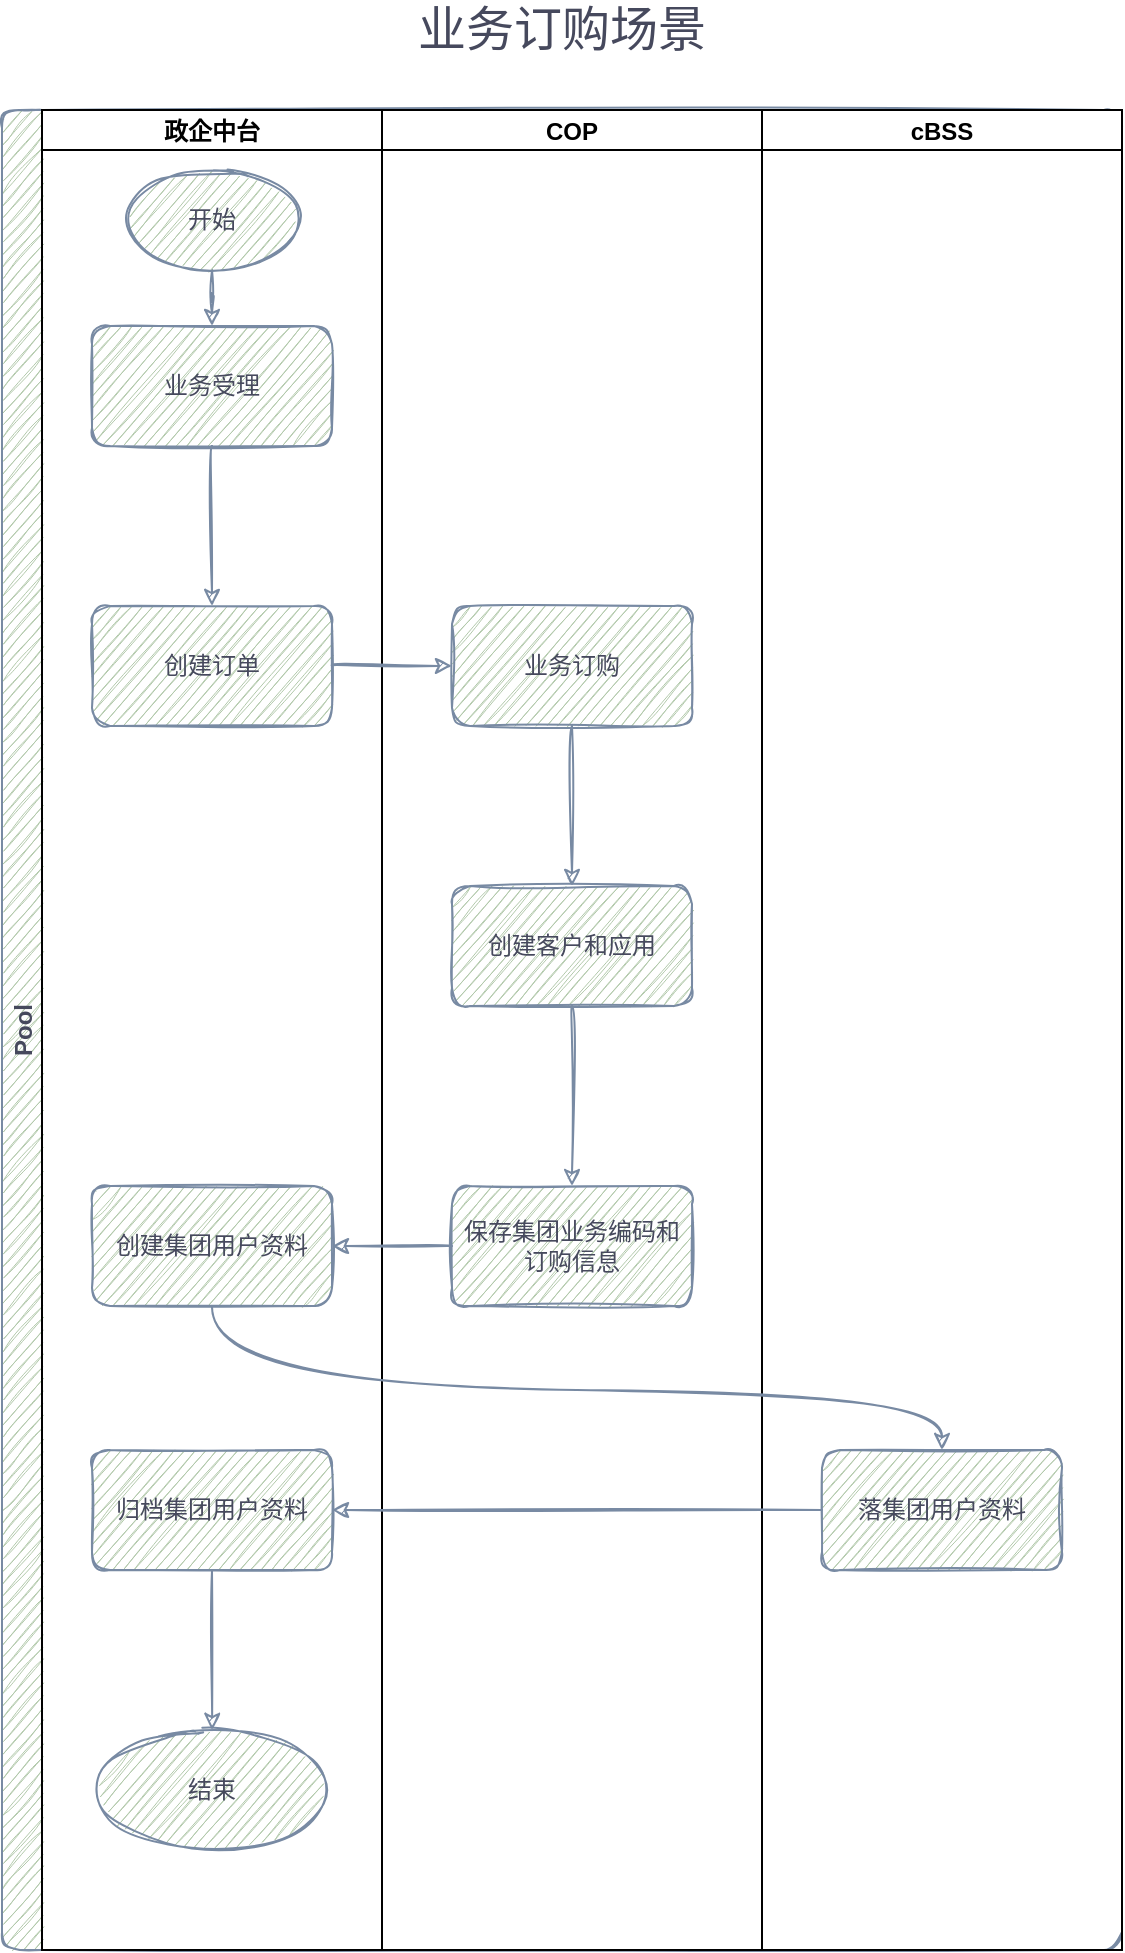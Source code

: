 <mxfile version="16.0.0" type="github">
  <diagram id="1N8k5WOfIDqrx_oH_IDB" name="第 1 页">
    <mxGraphModel dx="1422" dy="794" grid="1" gridSize="10" guides="1" tooltips="1" connect="1" arrows="1" fold="1" page="1" pageScale="1" pageWidth="827" pageHeight="1169" math="0" shadow="0">
      <root>
        <mxCell id="0" />
        <mxCell id="1" parent="0" />
        <mxCell id="f1x8mG7oKjL7UlrrwhCl-1" value="&lt;span style=&quot;font-size: 24px&quot;&gt;业务订购场景&lt;/span&gt;" style="text;html=1;strokeColor=none;fillColor=none;align=center;verticalAlign=middle;whiteSpace=wrap;rounded=0;sketch=1;fontColor=#46495D;" vertex="1" parent="1">
          <mxGeometry x="300" y="100" width="180" height="20" as="geometry" />
        </mxCell>
        <mxCell id="f1x8mG7oKjL7UlrrwhCl-2" value="Pool" style="swimlane;childLayout=stackLayout;resizeParent=1;resizeParentMax=0;startSize=20;horizontal=0;horizontalStack=1;rounded=1;sketch=1;fontColor=#46495D;strokeColor=#788AA3;fillColor=#B2C9AB;" vertex="1" parent="1">
          <mxGeometry x="110" y="150" width="560" height="920" as="geometry" />
        </mxCell>
        <mxCell id="f1x8mG7oKjL7UlrrwhCl-3" value="政企中台" style="swimlane;startSize=20;" vertex="1" parent="f1x8mG7oKjL7UlrrwhCl-2">
          <mxGeometry x="20" width="170" height="920" as="geometry" />
        </mxCell>
        <mxCell id="f1x8mG7oKjL7UlrrwhCl-4" value="" style="edgeStyle=orthogonalEdgeStyle;curved=1;rounded=1;sketch=1;orthogonalLoop=1;jettySize=auto;html=1;fontColor=#46495D;strokeColor=#788AA3;fillColor=#B2C9AB;" edge="1" parent="f1x8mG7oKjL7UlrrwhCl-3" source="f1x8mG7oKjL7UlrrwhCl-5" target="f1x8mG7oKjL7UlrrwhCl-7">
          <mxGeometry relative="1" as="geometry" />
        </mxCell>
        <mxCell id="f1x8mG7oKjL7UlrrwhCl-5" value="开始" style="ellipse;whiteSpace=wrap;html=1;rounded=1;sketch=1;fontColor=#46495D;strokeColor=#788AA3;fillColor=#B2C9AB;" vertex="1" parent="f1x8mG7oKjL7UlrrwhCl-3">
          <mxGeometry x="40" y="30" width="90" height="50" as="geometry" />
        </mxCell>
        <mxCell id="f1x8mG7oKjL7UlrrwhCl-6" value="" style="edgeStyle=orthogonalEdgeStyle;curved=1;rounded=1;sketch=1;orthogonalLoop=1;jettySize=auto;html=1;fontColor=#46495D;strokeColor=#788AA3;fillColor=#B2C9AB;" edge="1" parent="f1x8mG7oKjL7UlrrwhCl-3" source="f1x8mG7oKjL7UlrrwhCl-7" target="f1x8mG7oKjL7UlrrwhCl-8">
          <mxGeometry relative="1" as="geometry" />
        </mxCell>
        <mxCell id="f1x8mG7oKjL7UlrrwhCl-7" value="业务受理" style="whiteSpace=wrap;html=1;rounded=1;fontColor=#46495D;strokeColor=#788AA3;fillColor=#B2C9AB;sketch=1;" vertex="1" parent="f1x8mG7oKjL7UlrrwhCl-3">
          <mxGeometry x="25" y="108" width="120" height="60" as="geometry" />
        </mxCell>
        <mxCell id="f1x8mG7oKjL7UlrrwhCl-8" value="创建订单" style="whiteSpace=wrap;html=1;rounded=1;fontColor=#46495D;strokeColor=#788AA3;fillColor=#B2C9AB;sketch=1;" vertex="1" parent="f1x8mG7oKjL7UlrrwhCl-3">
          <mxGeometry x="25" y="248" width="120" height="60" as="geometry" />
        </mxCell>
        <mxCell id="f1x8mG7oKjL7UlrrwhCl-9" value="" style="edgeStyle=orthogonalEdgeStyle;curved=1;rounded=1;sketch=1;orthogonalLoop=1;jettySize=auto;html=1;fontColor=#46495D;strokeColor=#788AA3;fillColor=#B2C9AB;" edge="1" parent="f1x8mG7oKjL7UlrrwhCl-3" target="f1x8mG7oKjL7UlrrwhCl-10">
          <mxGeometry relative="1" as="geometry">
            <mxPoint x="85" y="730" as="sourcePoint" />
          </mxGeometry>
        </mxCell>
        <mxCell id="f1x8mG7oKjL7UlrrwhCl-10" value="结束" style="ellipse;whiteSpace=wrap;html=1;rounded=1;fontColor=#46495D;strokeColor=#788AA3;fillColor=#B2C9AB;sketch=1;" vertex="1" parent="f1x8mG7oKjL7UlrrwhCl-3">
          <mxGeometry x="25" y="810" width="120" height="60" as="geometry" />
        </mxCell>
        <mxCell id="f1x8mG7oKjL7UlrrwhCl-11" value="COP" style="swimlane;startSize=20;" vertex="1" parent="f1x8mG7oKjL7UlrrwhCl-2">
          <mxGeometry x="190" width="190" height="920" as="geometry" />
        </mxCell>
        <mxCell id="f1x8mG7oKjL7UlrrwhCl-12" value="" style="edgeStyle=orthogonalEdgeStyle;curved=1;rounded=1;sketch=1;orthogonalLoop=1;jettySize=auto;html=1;fontColor=#46495D;strokeColor=#788AA3;fillColor=#B2C9AB;" edge="1" parent="f1x8mG7oKjL7UlrrwhCl-11" source="f1x8mG7oKjL7UlrrwhCl-13" target="f1x8mG7oKjL7UlrrwhCl-14">
          <mxGeometry relative="1" as="geometry" />
        </mxCell>
        <mxCell id="f1x8mG7oKjL7UlrrwhCl-13" value="业务订购" style="whiteSpace=wrap;html=1;rounded=1;fontColor=#46495D;strokeColor=#788AA3;fillColor=#B2C9AB;sketch=1;" vertex="1" parent="f1x8mG7oKjL7UlrrwhCl-11">
          <mxGeometry x="35" y="248" width="120" height="60" as="geometry" />
        </mxCell>
        <mxCell id="f1x8mG7oKjL7UlrrwhCl-14" value="创建客户和应用" style="whiteSpace=wrap;html=1;rounded=1;fontColor=#46495D;strokeColor=#788AA3;fillColor=#B2C9AB;sketch=1;" vertex="1" parent="f1x8mG7oKjL7UlrrwhCl-11">
          <mxGeometry x="35" y="388" width="120" height="60" as="geometry" />
        </mxCell>
        <mxCell id="f1x8mG7oKjL7UlrrwhCl-15" value="cBSS" style="swimlane;startSize=20;" vertex="1" parent="f1x8mG7oKjL7UlrrwhCl-2">
          <mxGeometry x="380" width="180" height="920" as="geometry" />
        </mxCell>
        <mxCell id="f1x8mG7oKjL7UlrrwhCl-16" value="落集团用户资料" style="whiteSpace=wrap;html=1;rounded=1;fontColor=#46495D;strokeColor=#788AA3;fillColor=#B2C9AB;sketch=1;" vertex="1" parent="f1x8mG7oKjL7UlrrwhCl-15">
          <mxGeometry x="30" y="670" width="120" height="60" as="geometry" />
        </mxCell>
        <mxCell id="f1x8mG7oKjL7UlrrwhCl-17" value="创建集团用户资料" style="whiteSpace=wrap;html=1;rounded=1;fontColor=#46495D;strokeColor=#788AA3;fillColor=#B2C9AB;sketch=1;" vertex="1" parent="f1x8mG7oKjL7UlrrwhCl-15">
          <mxGeometry x="-335" y="538" width="120" height="60" as="geometry" />
        </mxCell>
        <mxCell id="f1x8mG7oKjL7UlrrwhCl-18" value="保存集团业务编码和订购信息" style="whiteSpace=wrap;html=1;rounded=1;fontColor=#46495D;strokeColor=#788AA3;fillColor=#B2C9AB;sketch=1;" vertex="1" parent="f1x8mG7oKjL7UlrrwhCl-15">
          <mxGeometry x="-155" y="538" width="120" height="60" as="geometry" />
        </mxCell>
        <mxCell id="f1x8mG7oKjL7UlrrwhCl-19" value="归档集团用户资料" style="whiteSpace=wrap;html=1;rounded=1;fontColor=#46495D;strokeColor=#788AA3;fillColor=#B2C9AB;sketch=1;" vertex="1" parent="f1x8mG7oKjL7UlrrwhCl-15">
          <mxGeometry x="-335" y="670" width="120" height="60" as="geometry" />
        </mxCell>
        <mxCell id="f1x8mG7oKjL7UlrrwhCl-20" value="" style="edgeStyle=orthogonalEdgeStyle;curved=1;rounded=1;sketch=1;orthogonalLoop=1;jettySize=auto;html=1;fontColor=#46495D;strokeColor=#788AA3;fillColor=#B2C9AB;" edge="1" parent="f1x8mG7oKjL7UlrrwhCl-2" source="f1x8mG7oKjL7UlrrwhCl-8" target="f1x8mG7oKjL7UlrrwhCl-13">
          <mxGeometry relative="1" as="geometry" />
        </mxCell>
        <mxCell id="f1x8mG7oKjL7UlrrwhCl-21" value="" style="edgeStyle=orthogonalEdgeStyle;curved=1;rounded=1;sketch=1;orthogonalLoop=1;jettySize=auto;html=1;fontColor=#46495D;strokeColor=#788AA3;fillColor=#B2C9AB;" edge="1" parent="f1x8mG7oKjL7UlrrwhCl-2">
          <mxGeometry relative="1" as="geometry">
            <mxPoint x="225" y="568" as="sourcePoint" />
            <mxPoint x="165" y="568" as="targetPoint" />
          </mxGeometry>
        </mxCell>
        <mxCell id="f1x8mG7oKjL7UlrrwhCl-22" value="" style="edgeStyle=orthogonalEdgeStyle;curved=1;rounded=1;sketch=1;orthogonalLoop=1;jettySize=auto;html=1;fontColor=#46495D;strokeColor=#788AA3;fillColor=#B2C9AB;exitX=0.5;exitY=1;exitDx=0;exitDy=0;" edge="1" parent="f1x8mG7oKjL7UlrrwhCl-2" target="f1x8mG7oKjL7UlrrwhCl-16">
          <mxGeometry relative="1" as="geometry">
            <mxPoint x="105" y="598" as="sourcePoint" />
            <Array as="points">
              <mxPoint x="105" y="640" />
              <mxPoint x="470" y="640" />
            </Array>
          </mxGeometry>
        </mxCell>
        <mxCell id="f1x8mG7oKjL7UlrrwhCl-23" value="" style="edgeStyle=orthogonalEdgeStyle;curved=1;rounded=1;sketch=1;orthogonalLoop=1;jettySize=auto;html=1;fontColor=#46495D;strokeColor=#788AA3;fillColor=#B2C9AB;" edge="1" parent="f1x8mG7oKjL7UlrrwhCl-2" source="f1x8mG7oKjL7UlrrwhCl-16">
          <mxGeometry relative="1" as="geometry">
            <mxPoint x="165" y="700" as="targetPoint" />
          </mxGeometry>
        </mxCell>
        <mxCell id="f1x8mG7oKjL7UlrrwhCl-24" value="" style="edgeStyle=orthogonalEdgeStyle;curved=1;rounded=1;sketch=1;orthogonalLoop=1;jettySize=auto;html=1;fontColor=#46495D;strokeColor=#788AA3;fillColor=#B2C9AB;" edge="1" parent="f1x8mG7oKjL7UlrrwhCl-2" source="f1x8mG7oKjL7UlrrwhCl-14" target="f1x8mG7oKjL7UlrrwhCl-18">
          <mxGeometry relative="1" as="geometry" />
        </mxCell>
      </root>
    </mxGraphModel>
  </diagram>
</mxfile>
